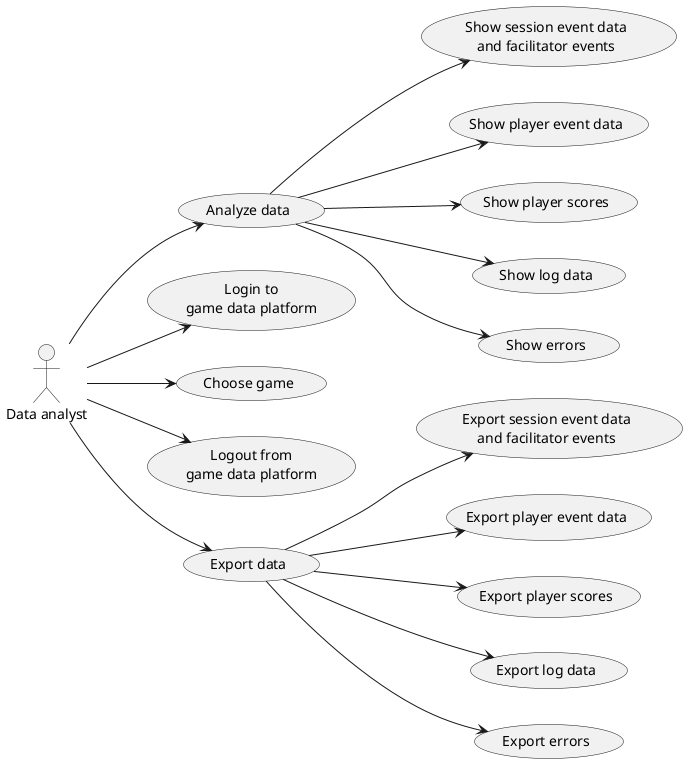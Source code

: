 @startuml
left to right direction

"Data analyst" as DA

DA --> (Analyze data)
(Analyze data) --> (Show session event data\nand facilitator events)
(Analyze data) --> (Show player event data)
(Analyze data) --> (Show player scores)
(Analyze data) --> (Show log data)
(Analyze data) --> (Show errors)

DA --> (Login to\ngame data platform)

DA --> (Choose game)

DA --> (Logout from\ngame data platform)

DA --> (Export data)
(Export data) --> (Export session event data\nand facilitator events)
(Export data) --> (Export player event data)
(Export data) --> (Export player scores)
(Export data) --> (Export log data)
(Export data) --> (Export errors)

@enduml
